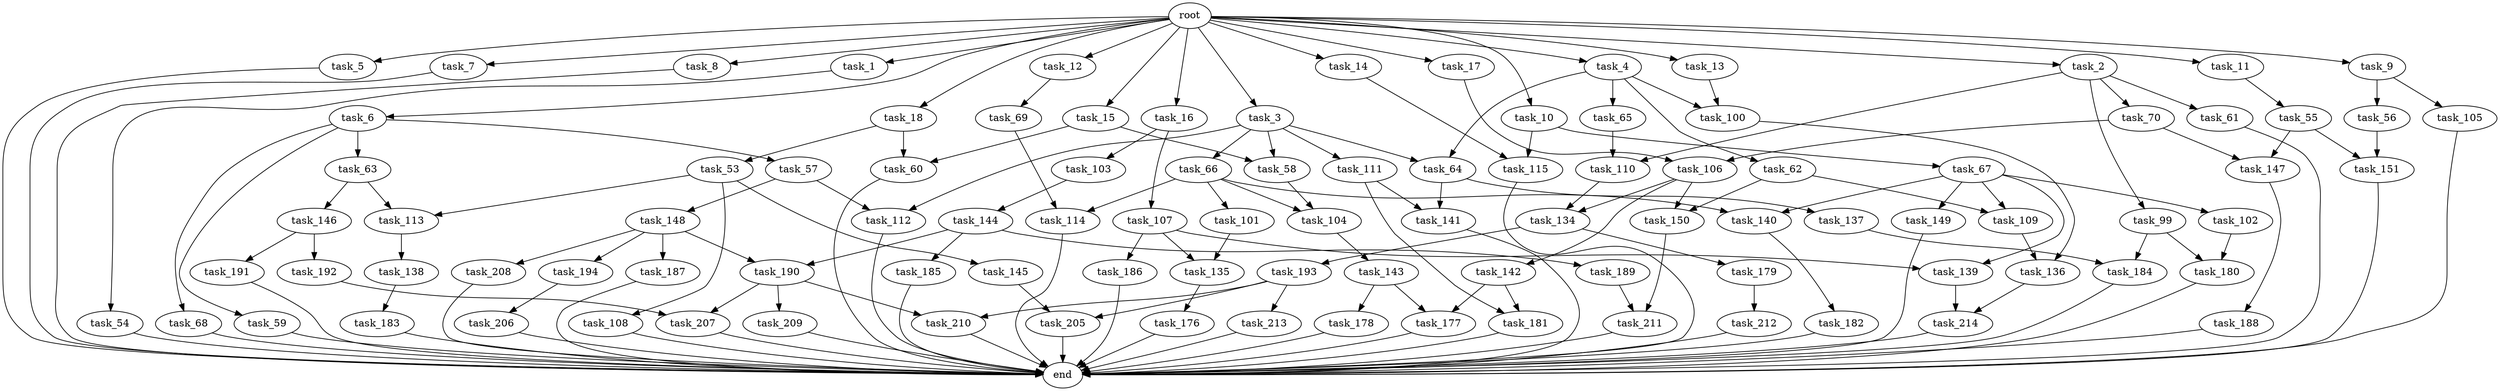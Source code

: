 digraph G {
  root [size="0.000000"];
  task_1 [size="10.240000"];
  task_2 [size="10.240000"];
  task_3 [size="10.240000"];
  task_4 [size="10.240000"];
  task_5 [size="10.240000"];
  task_6 [size="10.240000"];
  task_7 [size="10.240000"];
  task_8 [size="10.240000"];
  task_9 [size="10.240000"];
  task_10 [size="10.240000"];
  task_11 [size="10.240000"];
  task_12 [size="10.240000"];
  task_13 [size="10.240000"];
  task_14 [size="10.240000"];
  task_15 [size="10.240000"];
  task_16 [size="10.240000"];
  task_17 [size="10.240000"];
  task_18 [size="10.240000"];
  task_53 [size="8589934592.000000"];
  task_54 [size="3092376453.120000"];
  task_55 [size="8589934592.000000"];
  task_56 [size="4209067950.080000"];
  task_57 [size="1374389534.720000"];
  task_58 [size="2748779069.440000"];
  task_59 [size="1374389534.720000"];
  task_60 [size="9964324126.719999"];
  task_61 [size="4209067950.080000"];
  task_62 [size="8589934592.000000"];
  task_63 [size="1374389534.720000"];
  task_64 [size="9964324126.719999"];
  task_65 [size="8589934592.000000"];
  task_66 [size="1374389534.720000"];
  task_67 [size="2147483648.000000"];
  task_68 [size="1374389534.720000"];
  task_69 [size="773094113.280000"];
  task_70 [size="4209067950.080000"];
  task_99 [size="4209067950.080000"];
  task_100 [size="9964324126.719999"];
  task_101 [size="8589934592.000000"];
  task_102 [size="2147483648.000000"];
  task_103 [size="5497558138.880000"];
  task_104 [size="10737418240.000000"];
  task_105 [size="4209067950.080000"];
  task_106 [size="10737418240.000000"];
  task_107 [size="5497558138.880000"];
  task_108 [size="4209067950.080000"];
  task_109 [size="9105330667.520000"];
  task_110 [size="8418135900.160000"];
  task_111 [size="1374389534.720000"];
  task_112 [size="4466765987.840000"];
  task_113 [size="7301444403.200000"];
  task_114 [size="9363028705.280001"];
  task_115 [size="4294967296.000000"];
  task_134 [size="9964324126.719999"];
  task_135 [size="9363028705.280001"];
  task_136 [size="7730941132.800000"];
  task_137 [size="343597383.680000"];
  task_138 [size="2147483648.000000"];
  task_139 [size="2920577761.280000"];
  task_140 [size="10737418240.000000"];
  task_141 [size="687194767.360000"];
  task_142 [size="1374389534.720000"];
  task_143 [size="8589934592.000000"];
  task_144 [size="5497558138.880000"];
  task_145 [size="4209067950.080000"];
  task_146 [size="3092376453.120000"];
  task_147 [size="7645041786.880000"];
  task_148 [size="3092376453.120000"];
  task_149 [size="2147483648.000000"];
  task_150 [size="8332236554.240000"];
  task_151 [size="5841155522.560000"];
  task_176 [size="6957847019.520000"];
  task_177 [size="2147483648.000000"];
  task_178 [size="1374389534.720000"];
  task_179 [size="343597383.680000"];
  task_180 [size="8589934592.000000"];
  task_181 [size="1116691496.960000"];
  task_182 [size="343597383.680000"];
  task_183 [size="343597383.680000"];
  task_184 [size="14087492730.880001"];
  task_185 [size="4209067950.080000"];
  task_186 [size="773094113.280000"];
  task_187 [size="6957847019.520000"];
  task_188 [size="4209067950.080000"];
  task_189 [size="4209067950.080000"];
  task_190 [size="11166914969.600000"];
  task_191 [size="773094113.280000"];
  task_192 [size="773094113.280000"];
  task_193 [size="343597383.680000"];
  task_194 [size="6957847019.520000"];
  task_205 [size="3865470566.400000"];
  task_206 [size="343597383.680000"];
  task_207 [size="11166914969.600000"];
  task_208 [size="6957847019.520000"];
  task_209 [size="4209067950.080000"];
  task_210 [size="7301444403.200000"];
  task_211 [size="4552665333.760000"];
  task_212 [size="6957847019.520000"];
  task_213 [size="3092376453.120000"];
  task_214 [size="1546188226.560000"];
  end [size="0.000000"];

  root -> task_1 [size="1.000000"];
  root -> task_2 [size="1.000000"];
  root -> task_3 [size="1.000000"];
  root -> task_4 [size="1.000000"];
  root -> task_5 [size="1.000000"];
  root -> task_6 [size="1.000000"];
  root -> task_7 [size="1.000000"];
  root -> task_8 [size="1.000000"];
  root -> task_9 [size="1.000000"];
  root -> task_10 [size="1.000000"];
  root -> task_11 [size="1.000000"];
  root -> task_12 [size="1.000000"];
  root -> task_13 [size="1.000000"];
  root -> task_14 [size="1.000000"];
  root -> task_15 [size="1.000000"];
  root -> task_16 [size="1.000000"];
  root -> task_17 [size="1.000000"];
  root -> task_18 [size="1.000000"];
  task_1 -> task_54 [size="301989888.000000"];
  task_2 -> task_61 [size="411041792.000000"];
  task_2 -> task_70 [size="411041792.000000"];
  task_2 -> task_99 [size="411041792.000000"];
  task_2 -> task_110 [size="411041792.000000"];
  task_3 -> task_58 [size="134217728.000000"];
  task_3 -> task_64 [size="134217728.000000"];
  task_3 -> task_66 [size="134217728.000000"];
  task_3 -> task_111 [size="134217728.000000"];
  task_3 -> task_112 [size="134217728.000000"];
  task_4 -> task_62 [size="838860800.000000"];
  task_4 -> task_64 [size="838860800.000000"];
  task_4 -> task_65 [size="838860800.000000"];
  task_4 -> task_100 [size="838860800.000000"];
  task_5 -> end [size="1.000000"];
  task_6 -> task_57 [size="134217728.000000"];
  task_6 -> task_59 [size="134217728.000000"];
  task_6 -> task_63 [size="134217728.000000"];
  task_6 -> task_68 [size="134217728.000000"];
  task_7 -> end [size="1.000000"];
  task_8 -> end [size="1.000000"];
  task_9 -> task_56 [size="411041792.000000"];
  task_9 -> task_105 [size="411041792.000000"];
  task_10 -> task_67 [size="209715200.000000"];
  task_10 -> task_115 [size="209715200.000000"];
  task_11 -> task_55 [size="838860800.000000"];
  task_12 -> task_69 [size="75497472.000000"];
  task_13 -> task_100 [size="134217728.000000"];
  task_14 -> task_115 [size="209715200.000000"];
  task_15 -> task_58 [size="134217728.000000"];
  task_15 -> task_60 [size="134217728.000000"];
  task_16 -> task_103 [size="536870912.000000"];
  task_16 -> task_107 [size="536870912.000000"];
  task_17 -> task_106 [size="838860800.000000"];
  task_18 -> task_53 [size="838860800.000000"];
  task_18 -> task_60 [size="838860800.000000"];
  task_53 -> task_108 [size="411041792.000000"];
  task_53 -> task_113 [size="411041792.000000"];
  task_53 -> task_145 [size="411041792.000000"];
  task_54 -> end [size="1.000000"];
  task_55 -> task_147 [size="536870912.000000"];
  task_55 -> task_151 [size="536870912.000000"];
  task_56 -> task_151 [size="33554432.000000"];
  task_57 -> task_112 [size="301989888.000000"];
  task_57 -> task_148 [size="301989888.000000"];
  task_58 -> task_104 [size="209715200.000000"];
  task_59 -> end [size="1.000000"];
  task_60 -> end [size="1.000000"];
  task_61 -> end [size="1.000000"];
  task_62 -> task_109 [size="679477248.000000"];
  task_62 -> task_150 [size="679477248.000000"];
  task_63 -> task_113 [size="301989888.000000"];
  task_63 -> task_146 [size="301989888.000000"];
  task_64 -> task_137 [size="33554432.000000"];
  task_64 -> task_141 [size="33554432.000000"];
  task_65 -> task_110 [size="411041792.000000"];
  task_66 -> task_101 [size="838860800.000000"];
  task_66 -> task_104 [size="838860800.000000"];
  task_66 -> task_114 [size="838860800.000000"];
  task_66 -> task_140 [size="838860800.000000"];
  task_67 -> task_102 [size="209715200.000000"];
  task_67 -> task_109 [size="209715200.000000"];
  task_67 -> task_139 [size="209715200.000000"];
  task_67 -> task_140 [size="209715200.000000"];
  task_67 -> task_149 [size="209715200.000000"];
  task_68 -> end [size="1.000000"];
  task_69 -> task_114 [size="75497472.000000"];
  task_70 -> task_106 [size="209715200.000000"];
  task_70 -> task_147 [size="209715200.000000"];
  task_99 -> task_180 [size="536870912.000000"];
  task_99 -> task_184 [size="536870912.000000"];
  task_100 -> task_136 [size="679477248.000000"];
  task_101 -> task_135 [size="838860800.000000"];
  task_102 -> task_180 [size="301989888.000000"];
  task_103 -> task_144 [size="536870912.000000"];
  task_104 -> task_143 [size="838860800.000000"];
  task_105 -> end [size="1.000000"];
  task_106 -> task_134 [size="134217728.000000"];
  task_106 -> task_142 [size="134217728.000000"];
  task_106 -> task_150 [size="134217728.000000"];
  task_107 -> task_135 [size="75497472.000000"];
  task_107 -> task_139 [size="75497472.000000"];
  task_107 -> task_186 [size="75497472.000000"];
  task_108 -> end [size="1.000000"];
  task_109 -> task_136 [size="75497472.000000"];
  task_110 -> task_134 [size="838860800.000000"];
  task_111 -> task_141 [size="33554432.000000"];
  task_111 -> task_181 [size="33554432.000000"];
  task_112 -> end [size="1.000000"];
  task_113 -> task_138 [size="209715200.000000"];
  task_114 -> end [size="1.000000"];
  task_115 -> end [size="1.000000"];
  task_134 -> task_179 [size="33554432.000000"];
  task_134 -> task_193 [size="33554432.000000"];
  task_135 -> task_176 [size="679477248.000000"];
  task_136 -> task_214 [size="75497472.000000"];
  task_137 -> task_184 [size="838860800.000000"];
  task_138 -> task_183 [size="33554432.000000"];
  task_139 -> task_214 [size="75497472.000000"];
  task_140 -> task_182 [size="33554432.000000"];
  task_141 -> end [size="1.000000"];
  task_142 -> task_177 [size="75497472.000000"];
  task_142 -> task_181 [size="75497472.000000"];
  task_143 -> task_177 [size="134217728.000000"];
  task_143 -> task_178 [size="134217728.000000"];
  task_144 -> task_185 [size="411041792.000000"];
  task_144 -> task_189 [size="411041792.000000"];
  task_144 -> task_190 [size="411041792.000000"];
  task_145 -> task_205 [size="75497472.000000"];
  task_146 -> task_191 [size="75497472.000000"];
  task_146 -> task_192 [size="75497472.000000"];
  task_147 -> task_188 [size="411041792.000000"];
  task_148 -> task_187 [size="679477248.000000"];
  task_148 -> task_190 [size="679477248.000000"];
  task_148 -> task_194 [size="679477248.000000"];
  task_148 -> task_208 [size="679477248.000000"];
  task_149 -> end [size="1.000000"];
  task_150 -> task_211 [size="411041792.000000"];
  task_151 -> end [size="1.000000"];
  task_176 -> end [size="1.000000"];
  task_177 -> end [size="1.000000"];
  task_178 -> end [size="1.000000"];
  task_179 -> task_212 [size="679477248.000000"];
  task_180 -> end [size="1.000000"];
  task_181 -> end [size="1.000000"];
  task_182 -> end [size="1.000000"];
  task_183 -> end [size="1.000000"];
  task_184 -> end [size="1.000000"];
  task_185 -> end [size="1.000000"];
  task_186 -> end [size="1.000000"];
  task_187 -> end [size="1.000000"];
  task_188 -> end [size="1.000000"];
  task_189 -> task_211 [size="33554432.000000"];
  task_190 -> task_207 [size="411041792.000000"];
  task_190 -> task_209 [size="411041792.000000"];
  task_190 -> task_210 [size="411041792.000000"];
  task_191 -> end [size="1.000000"];
  task_192 -> task_207 [size="679477248.000000"];
  task_193 -> task_205 [size="301989888.000000"];
  task_193 -> task_210 [size="301989888.000000"];
  task_193 -> task_213 [size="301989888.000000"];
  task_194 -> task_206 [size="33554432.000000"];
  task_205 -> end [size="1.000000"];
  task_206 -> end [size="1.000000"];
  task_207 -> end [size="1.000000"];
  task_208 -> end [size="1.000000"];
  task_209 -> end [size="1.000000"];
  task_210 -> end [size="1.000000"];
  task_211 -> end [size="1.000000"];
  task_212 -> end [size="1.000000"];
  task_213 -> end [size="1.000000"];
  task_214 -> end [size="1.000000"];
}
